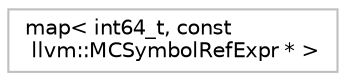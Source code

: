 digraph "Graphical Class Hierarchy"
{
 // LATEX_PDF_SIZE
  bgcolor="transparent";
  edge [fontname="Helvetica",fontsize="10",labelfontname="Helvetica",labelfontsize="10"];
  node [fontname="Helvetica",fontsize="10",shape=record];
  rankdir="LR";
  Node0 [label="map\< int64_t, const\l llvm::MCSymbolRefExpr * \>",height=0.2,width=0.4,color="grey75",tooltip=" "];
}
